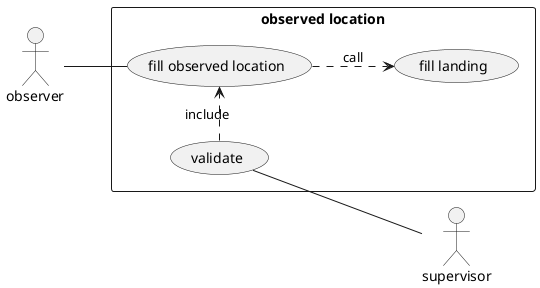 @startuml
left to right direction
skinparam packageStyle rectangle

actor observer
actor supervisor

rectangle "observed location" {
  observer -- (fill observed location)
  (fill observed location) .-> (fill landing) : call
  (validate) .> (fill observed location) : include
  (validate) -- supervisor
}
@enduml
